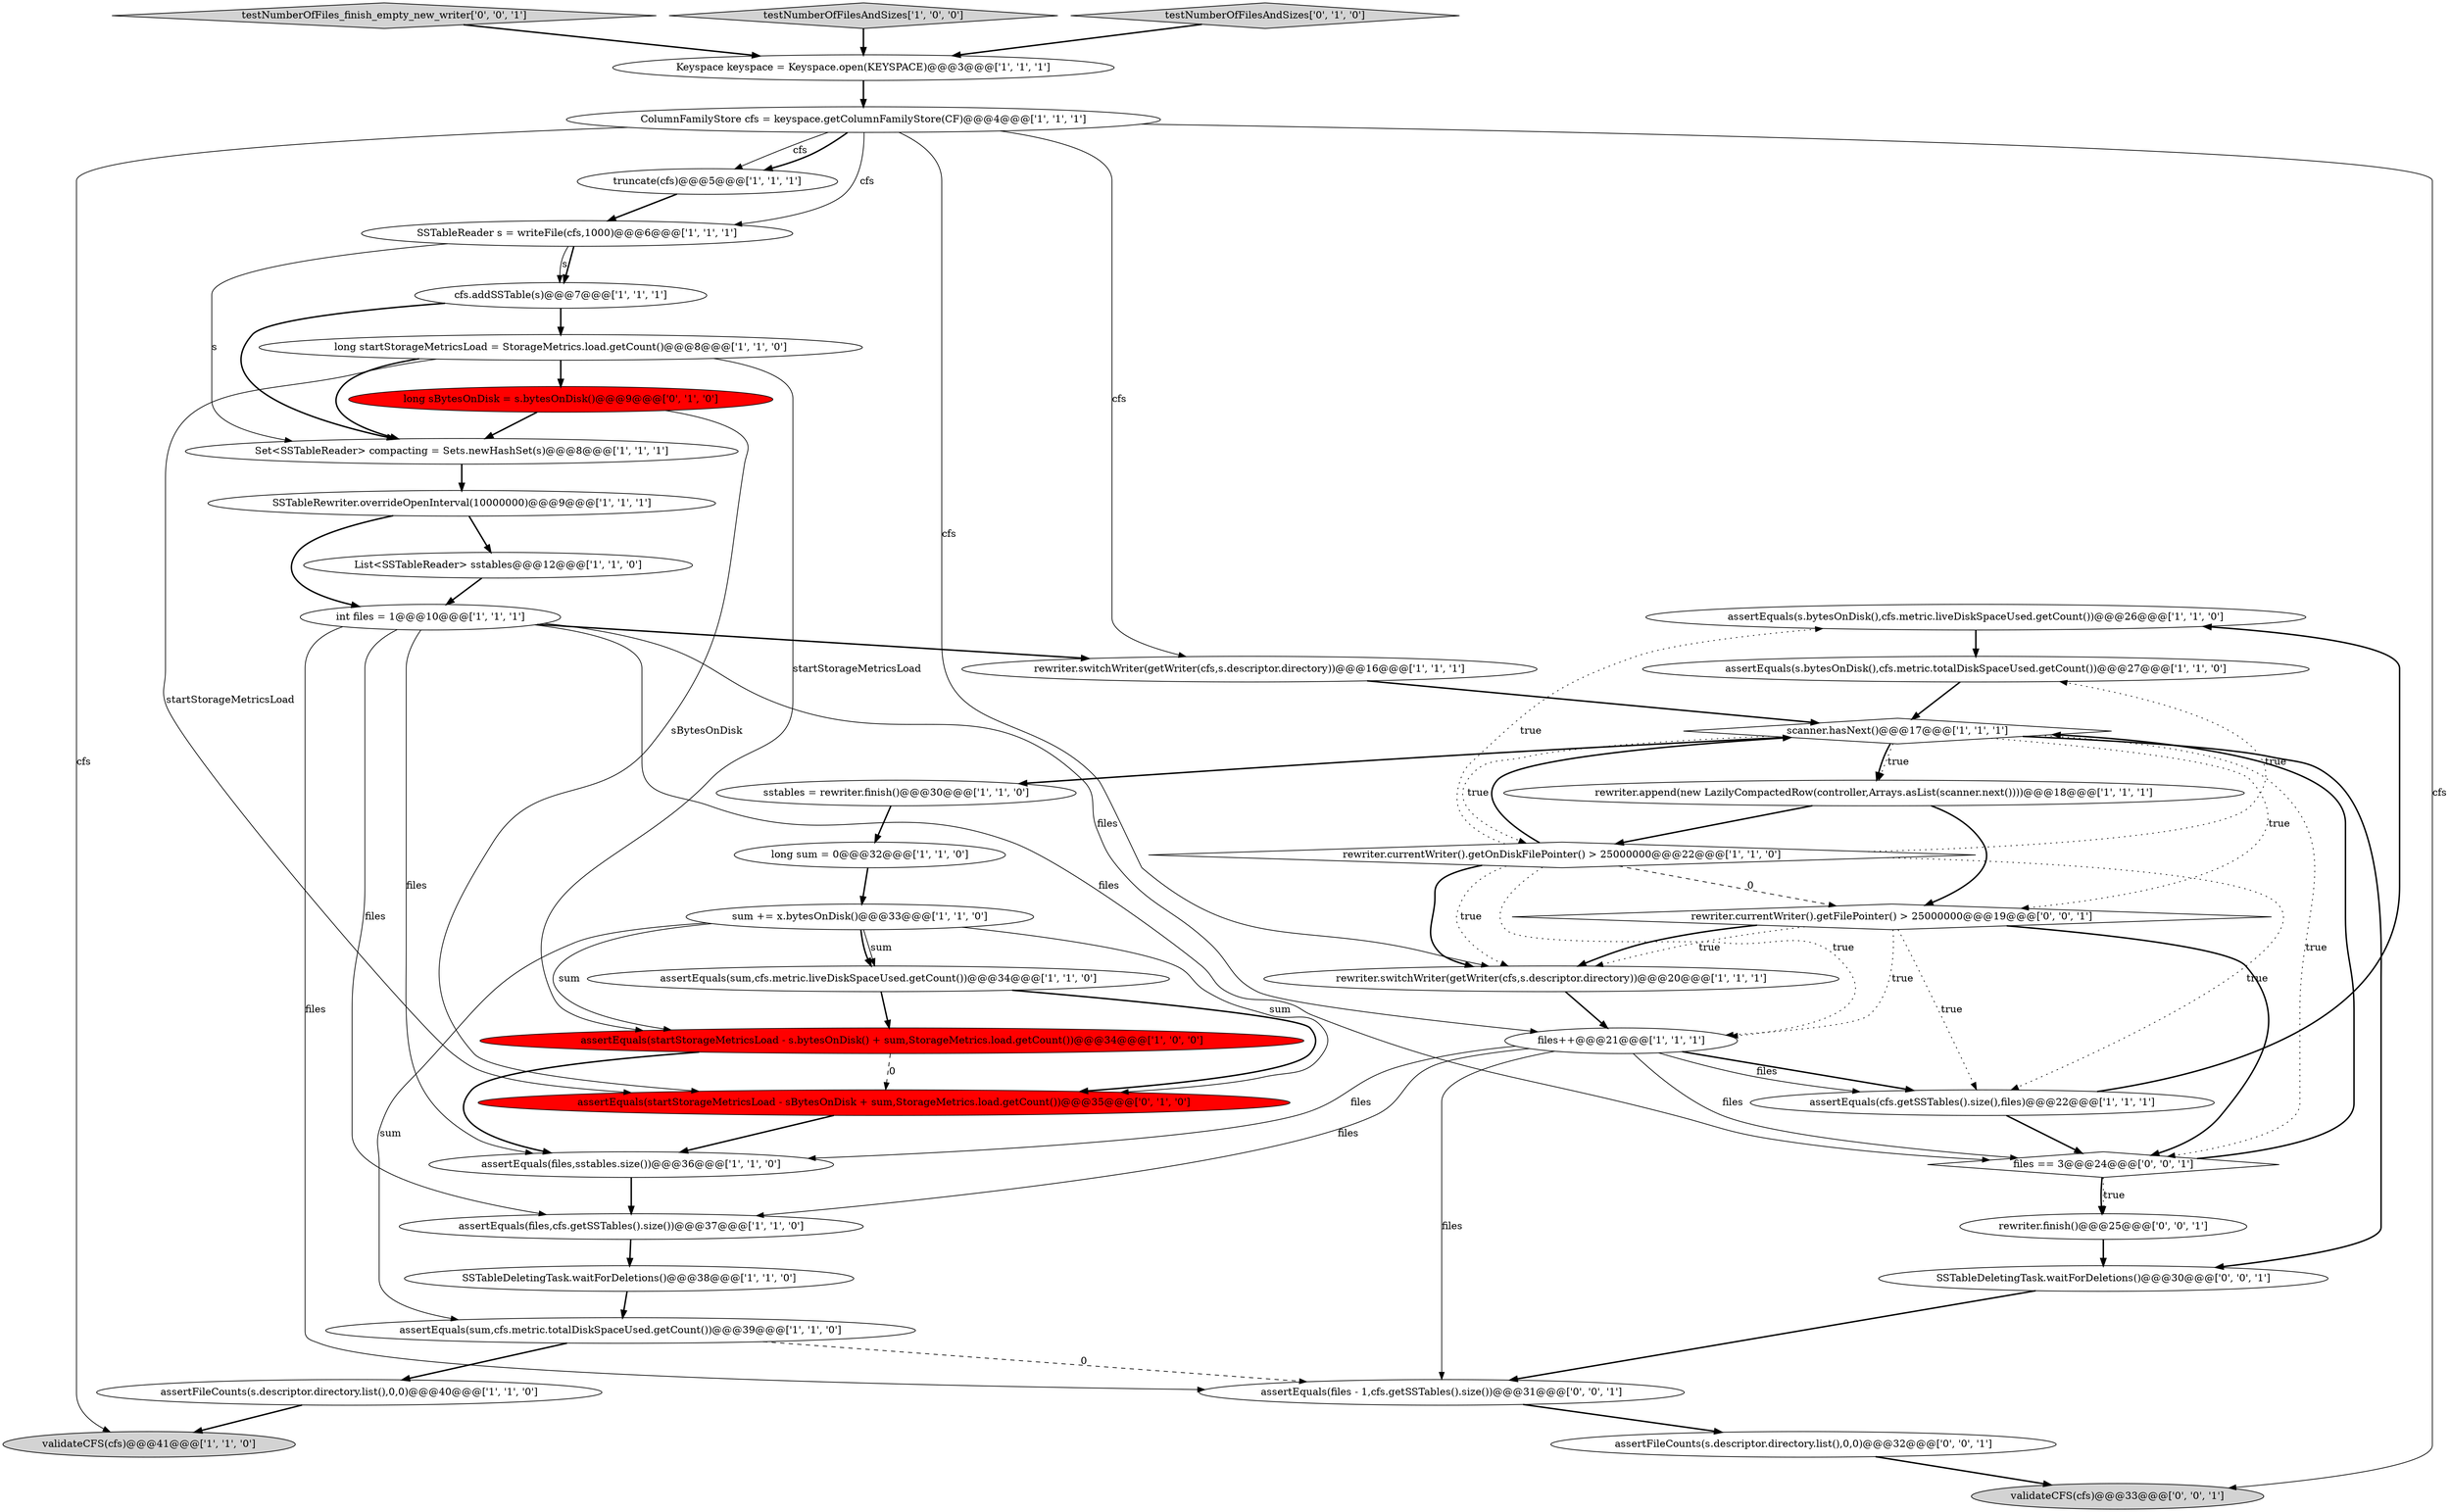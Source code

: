 digraph {
6 [style = filled, label = "assertEquals(s.bytesOnDisk(),cfs.metric.liveDiskSpaceUsed.getCount())@@@26@@@['1', '1', '0']", fillcolor = white, shape = ellipse image = "AAA0AAABBB1BBB"];
20 [style = filled, label = "rewriter.switchWriter(getWriter(cfs,s.descriptor.directory))@@@20@@@['1', '1', '1']", fillcolor = white, shape = ellipse image = "AAA0AAABBB1BBB"];
40 [style = filled, label = "files == 3@@@24@@@['0', '0', '1']", fillcolor = white, shape = diamond image = "AAA0AAABBB3BBB"];
21 [style = filled, label = "scanner.hasNext()@@@17@@@['1', '1', '1']", fillcolor = white, shape = diamond image = "AAA0AAABBB1BBB"];
31 [style = filled, label = "long sBytesOnDisk = s.bytesOnDisk()@@@9@@@['0', '1', '0']", fillcolor = red, shape = ellipse image = "AAA1AAABBB2BBB"];
15 [style = filled, label = "assertEquals(files,sstables.size())@@@36@@@['1', '1', '0']", fillcolor = white, shape = ellipse image = "AAA0AAABBB1BBB"];
33 [style = filled, label = "assertEquals(startStorageMetricsLoad - sBytesOnDisk + sum,StorageMetrics.load.getCount())@@@35@@@['0', '1', '0']", fillcolor = red, shape = ellipse image = "AAA1AAABBB2BBB"];
22 [style = filled, label = "rewriter.append(new LazilyCompactedRow(controller,Arrays.asList(scanner.next())))@@@18@@@['1', '1', '1']", fillcolor = white, shape = ellipse image = "AAA0AAABBB1BBB"];
9 [style = filled, label = "long startStorageMetricsLoad = StorageMetrics.load.getCount()@@@8@@@['1', '1', '0']", fillcolor = white, shape = ellipse image = "AAA0AAABBB1BBB"];
35 [style = filled, label = "SSTableDeletingTask.waitForDeletions()@@@30@@@['0', '0', '1']", fillcolor = white, shape = ellipse image = "AAA0AAABBB3BBB"];
5 [style = filled, label = "int files = 1@@@10@@@['1', '1', '1']", fillcolor = white, shape = ellipse image = "AAA0AAABBB1BBB"];
10 [style = filled, label = "assertEquals(files,cfs.getSSTables().size())@@@37@@@['1', '1', '0']", fillcolor = white, shape = ellipse image = "AAA0AAABBB1BBB"];
13 [style = filled, label = "assertEquals(sum,cfs.metric.totalDiskSpaceUsed.getCount())@@@39@@@['1', '1', '0']", fillcolor = white, shape = ellipse image = "AAA0AAABBB1BBB"];
19 [style = filled, label = "long sum = 0@@@32@@@['1', '1', '0']", fillcolor = white, shape = ellipse image = "AAA0AAABBB1BBB"];
28 [style = filled, label = "SSTableDeletingTask.waitForDeletions()@@@38@@@['1', '1', '0']", fillcolor = white, shape = ellipse image = "AAA0AAABBB1BBB"];
4 [style = filled, label = "assertEquals(startStorageMetricsLoad - s.bytesOnDisk() + sum,StorageMetrics.load.getCount())@@@34@@@['1', '0', '0']", fillcolor = red, shape = ellipse image = "AAA1AAABBB1BBB"];
27 [style = filled, label = "rewriter.switchWriter(getWriter(cfs,s.descriptor.directory))@@@16@@@['1', '1', '1']", fillcolor = white, shape = ellipse image = "AAA0AAABBB1BBB"];
30 [style = filled, label = "assertEquals(cfs.getSSTables().size(),files)@@@22@@@['1', '1', '1']", fillcolor = white, shape = ellipse image = "AAA0AAABBB1BBB"];
41 [style = filled, label = "assertFileCounts(s.descriptor.directory.list(),0,0)@@@32@@@['0', '0', '1']", fillcolor = white, shape = ellipse image = "AAA0AAABBB3BBB"];
12 [style = filled, label = "assertFileCounts(s.descriptor.directory.list(),0,0)@@@40@@@['1', '1', '0']", fillcolor = white, shape = ellipse image = "AAA0AAABBB1BBB"];
24 [style = filled, label = "sum += x.bytesOnDisk()@@@33@@@['1', '1', '0']", fillcolor = white, shape = ellipse image = "AAA0AAABBB1BBB"];
17 [style = filled, label = "Set<SSTableReader> compacting = Sets.newHashSet(s)@@@8@@@['1', '1', '1']", fillcolor = white, shape = ellipse image = "AAA0AAABBB1BBB"];
0 [style = filled, label = "truncate(cfs)@@@5@@@['1', '1', '1']", fillcolor = white, shape = ellipse image = "AAA0AAABBB1BBB"];
1 [style = filled, label = "SSTableReader s = writeFile(cfs,1000)@@@6@@@['1', '1', '1']", fillcolor = white, shape = ellipse image = "AAA0AAABBB1BBB"];
3 [style = filled, label = "SSTableRewriter.overrideOpenInterval(10000000)@@@9@@@['1', '1', '1']", fillcolor = white, shape = ellipse image = "AAA0AAABBB1BBB"];
16 [style = filled, label = "files++@@@21@@@['1', '1', '1']", fillcolor = white, shape = ellipse image = "AAA0AAABBB1BBB"];
34 [style = filled, label = "rewriter.finish()@@@25@@@['0', '0', '1']", fillcolor = white, shape = ellipse image = "AAA0AAABBB3BBB"];
37 [style = filled, label = "testNumberOfFiles_finish_empty_new_writer['0', '0', '1']", fillcolor = lightgray, shape = diamond image = "AAA0AAABBB3BBB"];
8 [style = filled, label = "Keyspace keyspace = Keyspace.open(KEYSPACE)@@@3@@@['1', '1', '1']", fillcolor = white, shape = ellipse image = "AAA0AAABBB1BBB"];
29 [style = filled, label = "testNumberOfFilesAndSizes['1', '0', '0']", fillcolor = lightgray, shape = diamond image = "AAA0AAABBB1BBB"];
39 [style = filled, label = "assertEquals(files - 1,cfs.getSSTables().size())@@@31@@@['0', '0', '1']", fillcolor = white, shape = ellipse image = "AAA0AAABBB3BBB"];
7 [style = filled, label = "sstables = rewriter.finish()@@@30@@@['1', '1', '0']", fillcolor = white, shape = ellipse image = "AAA0AAABBB1BBB"];
38 [style = filled, label = "rewriter.currentWriter().getFilePointer() > 25000000@@@19@@@['0', '0', '1']", fillcolor = white, shape = diamond image = "AAA0AAABBB3BBB"];
2 [style = filled, label = "List<SSTableReader> sstables@@@12@@@['1', '1', '0']", fillcolor = white, shape = ellipse image = "AAA0AAABBB1BBB"];
18 [style = filled, label = "assertEquals(s.bytesOnDisk(),cfs.metric.totalDiskSpaceUsed.getCount())@@@27@@@['1', '1', '0']", fillcolor = white, shape = ellipse image = "AAA0AAABBB1BBB"];
36 [style = filled, label = "validateCFS(cfs)@@@33@@@['0', '0', '1']", fillcolor = lightgray, shape = ellipse image = "AAA0AAABBB3BBB"];
26 [style = filled, label = "validateCFS(cfs)@@@41@@@['1', '1', '0']", fillcolor = lightgray, shape = ellipse image = "AAA0AAABBB1BBB"];
23 [style = filled, label = "assertEquals(sum,cfs.metric.liveDiskSpaceUsed.getCount())@@@34@@@['1', '1', '0']", fillcolor = white, shape = ellipse image = "AAA0AAABBB1BBB"];
11 [style = filled, label = "ColumnFamilyStore cfs = keyspace.getColumnFamilyStore(CF)@@@4@@@['1', '1', '1']", fillcolor = white, shape = ellipse image = "AAA0AAABBB1BBB"];
32 [style = filled, label = "testNumberOfFilesAndSizes['0', '1', '0']", fillcolor = lightgray, shape = diamond image = "AAA0AAABBB2BBB"];
25 [style = filled, label = "cfs.addSSTable(s)@@@7@@@['1', '1', '1']", fillcolor = white, shape = ellipse image = "AAA0AAABBB1BBB"];
14 [style = filled, label = "rewriter.currentWriter().getOnDiskFilePointer() > 25000000@@@22@@@['1', '1', '0']", fillcolor = white, shape = diamond image = "AAA0AAABBB1BBB"];
15->10 [style = bold, label=""];
5->10 [style = solid, label="files"];
4->15 [style = bold, label=""];
24->13 [style = solid, label="sum"];
30->6 [style = bold, label=""];
4->33 [style = dashed, label="0"];
21->38 [style = dotted, label="true"];
19->24 [style = bold, label=""];
3->5 [style = bold, label=""];
11->20 [style = solid, label="cfs"];
38->16 [style = dotted, label="true"];
23->33 [style = bold, label=""];
5->40 [style = solid, label="files"];
20->16 [style = bold, label=""];
30->40 [style = bold, label=""];
21->35 [style = bold, label=""];
8->11 [style = bold, label=""];
14->18 [style = dotted, label="true"];
11->1 [style = solid, label="cfs"];
14->20 [style = bold, label=""];
33->15 [style = bold, label=""];
1->17 [style = solid, label="s"];
24->33 [style = solid, label="sum"];
38->20 [style = dotted, label="true"];
16->10 [style = solid, label="files"];
9->17 [style = bold, label=""];
21->22 [style = dotted, label="true"];
40->34 [style = bold, label=""];
22->38 [style = bold, label=""];
11->36 [style = solid, label="cfs"];
5->15 [style = solid, label="files"];
5->39 [style = solid, label="files"];
13->12 [style = bold, label=""];
3->2 [style = bold, label=""];
21->22 [style = bold, label=""];
21->40 [style = dotted, label="true"];
21->7 [style = bold, label=""];
39->41 [style = bold, label=""];
34->35 [style = bold, label=""];
22->14 [style = bold, label=""];
14->21 [style = bold, label=""];
16->15 [style = solid, label="files"];
40->21 [style = bold, label=""];
40->34 [style = dotted, label="true"];
38->20 [style = bold, label=""];
6->18 [style = bold, label=""];
9->31 [style = bold, label=""];
25->9 [style = bold, label=""];
35->39 [style = bold, label=""];
25->17 [style = bold, label=""];
5->16 [style = solid, label="files"];
11->27 [style = solid, label="cfs"];
38->30 [style = dotted, label="true"];
14->16 [style = dotted, label="true"];
13->39 [style = dashed, label="0"];
14->30 [style = dotted, label="true"];
32->8 [style = bold, label=""];
41->36 [style = bold, label=""];
9->33 [style = solid, label="startStorageMetricsLoad"];
0->1 [style = bold, label=""];
24->4 [style = solid, label="sum"];
16->30 [style = bold, label=""];
14->38 [style = dashed, label="0"];
17->3 [style = bold, label=""];
18->21 [style = bold, label=""];
16->39 [style = solid, label="files"];
31->17 [style = bold, label=""];
37->8 [style = bold, label=""];
38->40 [style = bold, label=""];
27->21 [style = bold, label=""];
7->19 [style = bold, label=""];
1->25 [style = bold, label=""];
11->26 [style = solid, label="cfs"];
1->25 [style = solid, label="s"];
2->5 [style = bold, label=""];
24->23 [style = bold, label=""];
14->6 [style = dotted, label="true"];
29->8 [style = bold, label=""];
10->28 [style = bold, label=""];
23->4 [style = bold, label=""];
28->13 [style = bold, label=""];
12->26 [style = bold, label=""];
11->0 [style = solid, label="cfs"];
31->33 [style = solid, label="sBytesOnDisk"];
14->20 [style = dotted, label="true"];
11->0 [style = bold, label=""];
16->30 [style = solid, label="files"];
21->14 [style = dotted, label="true"];
5->27 [style = bold, label=""];
16->40 [style = solid, label="files"];
24->23 [style = solid, label="sum"];
9->4 [style = solid, label="startStorageMetricsLoad"];
}
